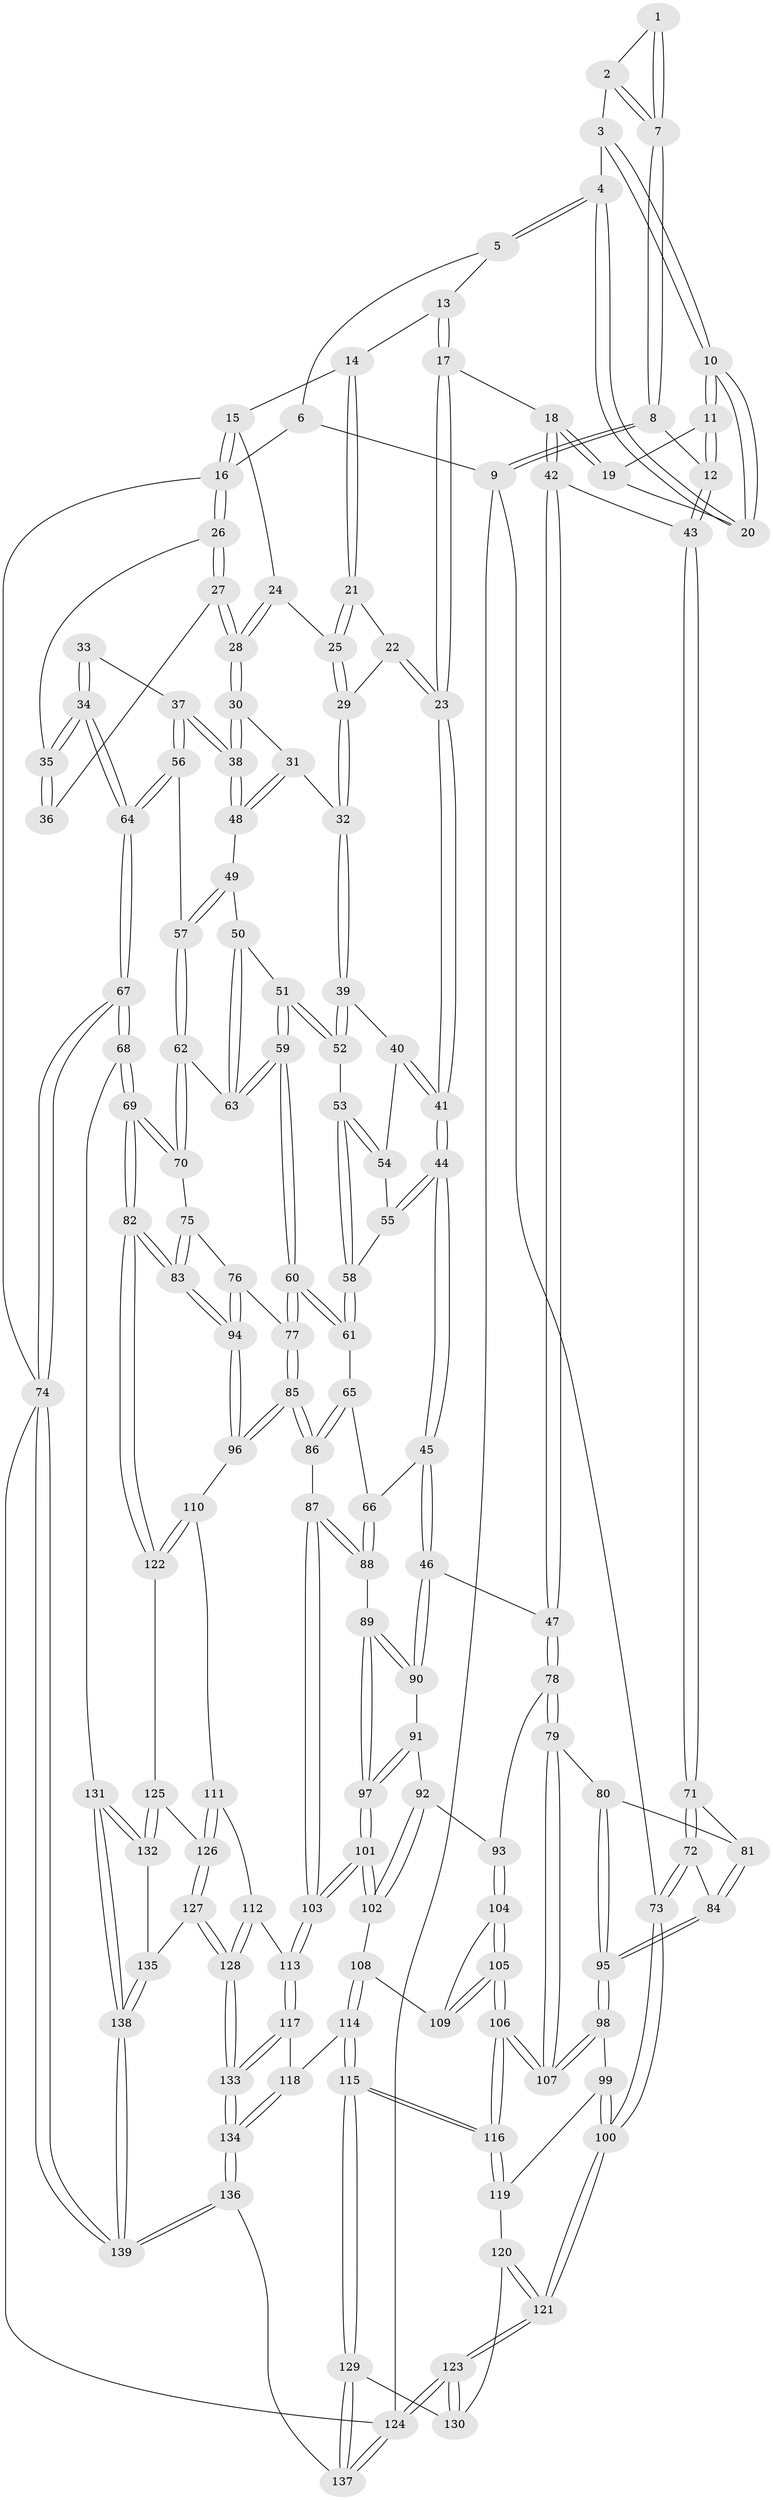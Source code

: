// coarse degree distribution, {1: 0.01098901098901099, 3: 0.10989010989010989, 4: 0.42857142857142855, 5: 0.34065934065934067, 6: 0.10989010989010989}
// Generated by graph-tools (version 1.1) at 2025/24/03/03/25 07:24:32]
// undirected, 139 vertices, 344 edges
graph export_dot {
graph [start="1"]
  node [color=gray90,style=filled];
  1 [pos="+0.08397133037926262+0"];
  2 [pos="+0.1669103255634704+0.05122827035198556"];
  3 [pos="+0.17866764387634673+0.051457999863535456"];
  4 [pos="+0.3529481457736089+0"];
  5 [pos="+0.37956990020085346+0"];
  6 [pos="+0.03723233188850273+0"];
  7 [pos="+0.024215107072865547+0.2177374849732534"];
  8 [pos="+0.006800137231136065+0.26088799506481714"];
  9 [pos="+0+0.26632015302954387"];
  10 [pos="+0.25077960748327077+0.16456976908696666"];
  11 [pos="+0.2500509196688758+0.174251513909629"];
  12 [pos="+0.15230612726792067+0.3149514500839439"];
  13 [pos="+0.4867079565622551+0"];
  14 [pos="+0.6805031046181126+0"];
  15 [pos="+0.8708468237291573+0"];
  16 [pos="+1+0"];
  17 [pos="+0.503272340903918+0.19658411217711486"];
  18 [pos="+0.46726498435672+0.1974003274868946"];
  19 [pos="+0.39755587097567535+0.1582968288663934"];
  20 [pos="+0.34980460685646697+0"];
  21 [pos="+0.6583021683039463+0.023350854096944804"];
  22 [pos="+0.6290071095223461+0.15574734290467973"];
  23 [pos="+0.5369593614170817+0.21650738353558643"];
  24 [pos="+0.8321588769593475+0.1394522313182784"];
  25 [pos="+0.7766065440557088+0.17305465975129847"];
  26 [pos="+1+0"];
  27 [pos="+0.8936211898525481+0.1850312064589067"];
  28 [pos="+0.880446953406583+0.18377523765992324"];
  29 [pos="+0.7471205252503658+0.197666298169975"];
  30 [pos="+0.8695296756786642+0.2659150344662454"];
  31 [pos="+0.8327132020948891+0.28647136374956317"];
  32 [pos="+0.7461792938409266+0.26284034236817594"];
  33 [pos="+0.9218582718739396+0.20663543715070612"];
  34 [pos="+1+0.3473074386590344"];
  35 [pos="+1+0.17041060399523508"];
  36 [pos="+0.9114260034343211+0.1965184535646516"];
  37 [pos="+0.981315398775638+0.3612689103466712"];
  38 [pos="+0.9640513971085396+0.35417729853898183"];
  39 [pos="+0.7440446619727354+0.2664407572854592"];
  40 [pos="+0.576569275617914+0.27123485464507396"];
  41 [pos="+0.546227274260568+0.24967367683670716"];
  42 [pos="+0.2787586183403832+0.3728037688897437"];
  43 [pos="+0.17840739033849126+0.3471621725432678"];
  44 [pos="+0.4632573820207515+0.43845945275265286"];
  45 [pos="+0.44029321698666407+0.46433890078236584"];
  46 [pos="+0.4242420864759922+0.46814414636952545"];
  47 [pos="+0.41831783247066284+0.46854744242299706"];
  48 [pos="+0.8321824819697046+0.356855788453806"];
  49 [pos="+0.8089544597324307+0.3764932284858269"];
  50 [pos="+0.7825987179700592+0.38990431121413455"];
  51 [pos="+0.7688205374687346+0.39052452695409806"];
  52 [pos="+0.7263429850814488+0.36901166455893314"];
  53 [pos="+0.7056800594484687+0.3761796298297471"];
  54 [pos="+0.5894514991707297+0.2873880521229086"];
  55 [pos="+0.6042770526101128+0.40727577551208"];
  56 [pos="+1+0.38068828868705273"];
  57 [pos="+0.9323964366032175+0.44880800492386175"];
  58 [pos="+0.6653388701782906+0.42342973734682676"];
  59 [pos="+0.7684460072640157+0.5079763796669052"];
  60 [pos="+0.7598748911449859+0.5556934206203687"];
  61 [pos="+0.6600148865632958+0.5072334839025616"];
  62 [pos="+0.9043890816949824+0.4809252571502293"];
  63 [pos="+0.8382957723571051+0.4474109875002144"];
  64 [pos="+1+0.3645993921078735"];
  65 [pos="+0.6360858546740524+0.5189213050306022"];
  66 [pos="+0.5061278527686952+0.5027227491524078"];
  67 [pos="+1+0.7867574526616238"];
  68 [pos="+1+0.7772327242901087"];
  69 [pos="+1+0.7665608254103681"];
  70 [pos="+0.9014545592753954+0.4901898059999389"];
  71 [pos="+0.16401383640100764+0.42409765489299495"];
  72 [pos="+0.002984650469009467+0.5555418158270237"];
  73 [pos="+0+0.6079014379976093"];
  74 [pos="+1+1"];
  75 [pos="+0.8694732537458236+0.5237593990998628"];
  76 [pos="+0.8023078940823236+0.5566870064790344"];
  77 [pos="+0.7615687127312056+0.5579857204433044"];
  78 [pos="+0.35575908624515+0.6044234459443298"];
  79 [pos="+0.30644772087275357+0.6328257077634699"];
  80 [pos="+0.24736891621580703+0.5921378590567592"];
  81 [pos="+0.16515917214759596+0.4480609308245197"];
  82 [pos="+1+0.7480397282968604"];
  83 [pos="+0.9753065863658366+0.727209012657726"];
  84 [pos="+0.1194932301688087+0.600654215361291"];
  85 [pos="+0.7253151677075382+0.6893875433541121"];
  86 [pos="+0.6116777727843149+0.6444455301642777"];
  87 [pos="+0.6020266974797495+0.6466550926850793"];
  88 [pos="+0.5632747624574502+0.6370311084954797"];
  89 [pos="+0.5503593118653329+0.643207502566225"];
  90 [pos="+0.48647481862870195+0.630366149549623"];
  91 [pos="+0.47557857765410494+0.6432500807930152"];
  92 [pos="+0.4229956023118751+0.6557422143481353"];
  93 [pos="+0.3933857187562358+0.6455521174975863"];
  94 [pos="+0.9434990866616899+0.7163595574735542"];
  95 [pos="+0.12298228698054896+0.6445472289797589"];
  96 [pos="+0.7287026034088052+0.6979337995336006"];
  97 [pos="+0.49521689634115534+0.7168787776676456"];
  98 [pos="+0.11834012001043046+0.6668473116698582"];
  99 [pos="+0.07925438826275112+0.6979054794311481"];
  100 [pos="+0+0.6411726870056196"];
  101 [pos="+0.49130781635885934+0.726765038711818"];
  102 [pos="+0.48940896034047193+0.7268932665798826"];
  103 [pos="+0.559674366902261+0.7851208056527021"];
  104 [pos="+0.39615270019612364+0.6700291101810797"];
  105 [pos="+0.3933463639117975+0.7682099872024524"];
  106 [pos="+0.2998294253506782+0.8755628127150205"];
  107 [pos="+0.2660295946138983+0.7216531105480422"];
  108 [pos="+0.48286209019484605+0.7300476324585499"];
  109 [pos="+0.4569597270121068+0.7381105943401503"];
  110 [pos="+0.7195398743565653+0.7308102781258439"];
  111 [pos="+0.7122476422189622+0.7538723548163774"];
  112 [pos="+0.6234962825881458+0.7886233860112298"];
  113 [pos="+0.5669107919974445+0.7997542458639332"];
  114 [pos="+0.441104483566494+0.8712472202361423"];
  115 [pos="+0.30388696984583896+0.9220318083647858"];
  116 [pos="+0.2991441598086485+0.8815497887105972"];
  117 [pos="+0.5577701533673345+0.8228268589686362"];
  118 [pos="+0.5176640721499935+0.8512907492250382"];
  119 [pos="+0.08773923566203527+0.7526898458672439"];
  120 [pos="+0.06359489561872939+0.807582309633898"];
  121 [pos="+0+0.7117770824652738"];
  122 [pos="+0.8780548776716067+0.8123567705028896"];
  123 [pos="+0+0.984197627322054"];
  124 [pos="+0+1"];
  125 [pos="+0.8387472552826509+0.8330574696239724"];
  126 [pos="+0.7512411685092913+0.8457359652602717"];
  127 [pos="+0.7364716437812677+0.8998558356958732"];
  128 [pos="+0.6899323165649293+0.9295447027387028"];
  129 [pos="+0.25011187371707555+1"];
  130 [pos="+0.059952824187216605+0.8310947018201172"];
  131 [pos="+0.8894054314334514+0.9409791084258413"];
  132 [pos="+0.8517942447257997+0.9277568037080449"];
  133 [pos="+0.6554663364793656+0.9590122983882193"];
  134 [pos="+0.5908495665231227+1"];
  135 [pos="+0.7846127021467396+0.934460759716424"];
  136 [pos="+0.569325378256278+1"];
  137 [pos="+0.24094258693276013+1"];
  138 [pos="+0.8425428852676454+1"];
  139 [pos="+0.8428982306929791+1"];
  1 -- 2;
  1 -- 7;
  1 -- 7;
  2 -- 3;
  2 -- 7;
  2 -- 7;
  3 -- 4;
  3 -- 10;
  3 -- 10;
  4 -- 5;
  4 -- 5;
  4 -- 20;
  4 -- 20;
  5 -- 6;
  5 -- 13;
  6 -- 9;
  6 -- 16;
  7 -- 8;
  7 -- 8;
  8 -- 9;
  8 -- 9;
  8 -- 12;
  9 -- 73;
  9 -- 124;
  10 -- 11;
  10 -- 11;
  10 -- 20;
  10 -- 20;
  11 -- 12;
  11 -- 12;
  11 -- 19;
  12 -- 43;
  12 -- 43;
  13 -- 14;
  13 -- 17;
  13 -- 17;
  14 -- 15;
  14 -- 21;
  14 -- 21;
  15 -- 16;
  15 -- 16;
  15 -- 24;
  16 -- 26;
  16 -- 26;
  16 -- 74;
  17 -- 18;
  17 -- 23;
  17 -- 23;
  18 -- 19;
  18 -- 19;
  18 -- 42;
  18 -- 42;
  19 -- 20;
  21 -- 22;
  21 -- 25;
  21 -- 25;
  22 -- 23;
  22 -- 23;
  22 -- 29;
  23 -- 41;
  23 -- 41;
  24 -- 25;
  24 -- 28;
  24 -- 28;
  25 -- 29;
  25 -- 29;
  26 -- 27;
  26 -- 27;
  26 -- 35;
  27 -- 28;
  27 -- 28;
  27 -- 36;
  28 -- 30;
  28 -- 30;
  29 -- 32;
  29 -- 32;
  30 -- 31;
  30 -- 38;
  30 -- 38;
  31 -- 32;
  31 -- 48;
  31 -- 48;
  32 -- 39;
  32 -- 39;
  33 -- 34;
  33 -- 34;
  33 -- 37;
  34 -- 35;
  34 -- 35;
  34 -- 64;
  34 -- 64;
  35 -- 36;
  35 -- 36;
  37 -- 38;
  37 -- 38;
  37 -- 56;
  37 -- 56;
  38 -- 48;
  38 -- 48;
  39 -- 40;
  39 -- 52;
  39 -- 52;
  40 -- 41;
  40 -- 41;
  40 -- 54;
  41 -- 44;
  41 -- 44;
  42 -- 43;
  42 -- 47;
  42 -- 47;
  43 -- 71;
  43 -- 71;
  44 -- 45;
  44 -- 45;
  44 -- 55;
  44 -- 55;
  45 -- 46;
  45 -- 46;
  45 -- 66;
  46 -- 47;
  46 -- 90;
  46 -- 90;
  47 -- 78;
  47 -- 78;
  48 -- 49;
  49 -- 50;
  49 -- 57;
  49 -- 57;
  50 -- 51;
  50 -- 63;
  50 -- 63;
  51 -- 52;
  51 -- 52;
  51 -- 59;
  51 -- 59;
  52 -- 53;
  53 -- 54;
  53 -- 54;
  53 -- 58;
  53 -- 58;
  54 -- 55;
  55 -- 58;
  56 -- 57;
  56 -- 64;
  56 -- 64;
  57 -- 62;
  57 -- 62;
  58 -- 61;
  58 -- 61;
  59 -- 60;
  59 -- 60;
  59 -- 63;
  59 -- 63;
  60 -- 61;
  60 -- 61;
  60 -- 77;
  60 -- 77;
  61 -- 65;
  62 -- 63;
  62 -- 70;
  62 -- 70;
  64 -- 67;
  64 -- 67;
  65 -- 66;
  65 -- 86;
  65 -- 86;
  66 -- 88;
  66 -- 88;
  67 -- 68;
  67 -- 68;
  67 -- 74;
  67 -- 74;
  68 -- 69;
  68 -- 69;
  68 -- 131;
  69 -- 70;
  69 -- 70;
  69 -- 82;
  69 -- 82;
  70 -- 75;
  71 -- 72;
  71 -- 72;
  71 -- 81;
  72 -- 73;
  72 -- 73;
  72 -- 84;
  73 -- 100;
  73 -- 100;
  74 -- 139;
  74 -- 139;
  74 -- 124;
  75 -- 76;
  75 -- 83;
  75 -- 83;
  76 -- 77;
  76 -- 94;
  76 -- 94;
  77 -- 85;
  77 -- 85;
  78 -- 79;
  78 -- 79;
  78 -- 93;
  79 -- 80;
  79 -- 107;
  79 -- 107;
  80 -- 81;
  80 -- 95;
  80 -- 95;
  81 -- 84;
  81 -- 84;
  82 -- 83;
  82 -- 83;
  82 -- 122;
  82 -- 122;
  83 -- 94;
  83 -- 94;
  84 -- 95;
  84 -- 95;
  85 -- 86;
  85 -- 86;
  85 -- 96;
  85 -- 96;
  86 -- 87;
  87 -- 88;
  87 -- 88;
  87 -- 103;
  87 -- 103;
  88 -- 89;
  89 -- 90;
  89 -- 90;
  89 -- 97;
  89 -- 97;
  90 -- 91;
  91 -- 92;
  91 -- 97;
  91 -- 97;
  92 -- 93;
  92 -- 102;
  92 -- 102;
  93 -- 104;
  93 -- 104;
  94 -- 96;
  94 -- 96;
  95 -- 98;
  95 -- 98;
  96 -- 110;
  97 -- 101;
  97 -- 101;
  98 -- 99;
  98 -- 107;
  98 -- 107;
  99 -- 100;
  99 -- 100;
  99 -- 119;
  100 -- 121;
  100 -- 121;
  101 -- 102;
  101 -- 102;
  101 -- 103;
  101 -- 103;
  102 -- 108;
  103 -- 113;
  103 -- 113;
  104 -- 105;
  104 -- 105;
  104 -- 109;
  105 -- 106;
  105 -- 106;
  105 -- 109;
  105 -- 109;
  106 -- 107;
  106 -- 107;
  106 -- 116;
  106 -- 116;
  108 -- 109;
  108 -- 114;
  108 -- 114;
  110 -- 111;
  110 -- 122;
  110 -- 122;
  111 -- 112;
  111 -- 126;
  111 -- 126;
  112 -- 113;
  112 -- 128;
  112 -- 128;
  113 -- 117;
  113 -- 117;
  114 -- 115;
  114 -- 115;
  114 -- 118;
  115 -- 116;
  115 -- 116;
  115 -- 129;
  115 -- 129;
  116 -- 119;
  116 -- 119;
  117 -- 118;
  117 -- 133;
  117 -- 133;
  118 -- 134;
  118 -- 134;
  119 -- 120;
  120 -- 121;
  120 -- 121;
  120 -- 130;
  121 -- 123;
  121 -- 123;
  122 -- 125;
  123 -- 124;
  123 -- 124;
  123 -- 130;
  123 -- 130;
  124 -- 137;
  124 -- 137;
  125 -- 126;
  125 -- 132;
  125 -- 132;
  126 -- 127;
  126 -- 127;
  127 -- 128;
  127 -- 128;
  127 -- 135;
  128 -- 133;
  128 -- 133;
  129 -- 130;
  129 -- 137;
  129 -- 137;
  131 -- 132;
  131 -- 132;
  131 -- 138;
  131 -- 138;
  132 -- 135;
  133 -- 134;
  133 -- 134;
  134 -- 136;
  134 -- 136;
  135 -- 138;
  135 -- 138;
  136 -- 137;
  136 -- 139;
  136 -- 139;
  138 -- 139;
  138 -- 139;
}
